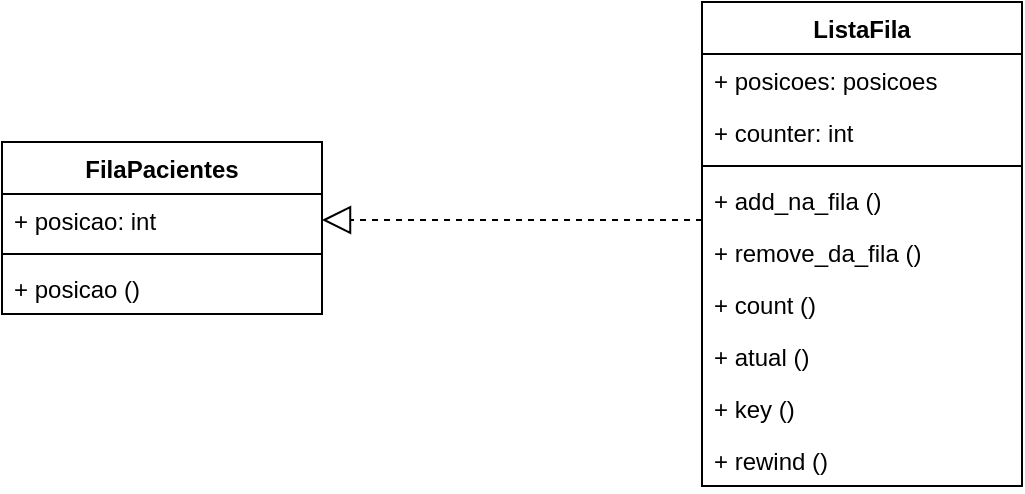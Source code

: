 <mxfile version="17.2.5" type="device"><diagram id="G4VzWXPnGxv-kEFNSMtl" name="Page-1"><mxGraphModel dx="1422" dy="705" grid="1" gridSize="10" guides="1" tooltips="1" connect="1" arrows="1" fold="1" page="1" pageScale="1" pageWidth="3300" pageHeight="4681" math="0" shadow="0"><root><mxCell id="0"/><mxCell id="1" parent="0"/><mxCell id="C8LUAFFqu9ChR73cNUao-1" value="FilaPacientes" style="swimlane;fontStyle=1;align=center;verticalAlign=top;childLayout=stackLayout;horizontal=1;startSize=26;horizontalStack=0;resizeParent=1;resizeParentMax=0;resizeLast=0;collapsible=1;marginBottom=0;" parent="1" vertex="1"><mxGeometry x="180" y="320" width="160" height="86" as="geometry"/></mxCell><mxCell id="C8LUAFFqu9ChR73cNUao-2" value="+ posicao: int" style="text;strokeColor=none;fillColor=none;align=left;verticalAlign=top;spacingLeft=4;spacingRight=4;overflow=hidden;rotatable=0;points=[[0,0.5],[1,0.5]];portConstraint=eastwest;" parent="C8LUAFFqu9ChR73cNUao-1" vertex="1"><mxGeometry y="26" width="160" height="26" as="geometry"/></mxCell><mxCell id="C8LUAFFqu9ChR73cNUao-3" value="" style="line;strokeWidth=1;fillColor=none;align=left;verticalAlign=middle;spacingTop=-1;spacingLeft=3;spacingRight=3;rotatable=0;labelPosition=right;points=[];portConstraint=eastwest;" parent="C8LUAFFqu9ChR73cNUao-1" vertex="1"><mxGeometry y="52" width="160" height="8" as="geometry"/></mxCell><mxCell id="C8LUAFFqu9ChR73cNUao-4" value="+ posicao ()" style="text;strokeColor=none;fillColor=none;align=left;verticalAlign=top;spacingLeft=4;spacingRight=4;overflow=hidden;rotatable=0;points=[[0,0.5],[1,0.5]];portConstraint=eastwest;" parent="C8LUAFFqu9ChR73cNUao-1" vertex="1"><mxGeometry y="60" width="160" height="26" as="geometry"/></mxCell><mxCell id="C8LUAFFqu9ChR73cNUao-5" value="ListaFila" style="swimlane;fontStyle=1;align=center;verticalAlign=top;childLayout=stackLayout;horizontal=1;startSize=26;horizontalStack=0;resizeParent=1;resizeParentMax=0;resizeLast=0;collapsible=1;marginBottom=0;" parent="1" vertex="1"><mxGeometry x="530" y="250" width="160" height="242" as="geometry"/></mxCell><mxCell id="C8LUAFFqu9ChR73cNUao-6" value="+ posicoes: posicoes" style="text;strokeColor=none;fillColor=none;align=left;verticalAlign=top;spacingLeft=4;spacingRight=4;overflow=hidden;rotatable=0;points=[[0,0.5],[1,0.5]];portConstraint=eastwest;" parent="C8LUAFFqu9ChR73cNUao-5" vertex="1"><mxGeometry y="26" width="160" height="26" as="geometry"/></mxCell><mxCell id="WpOYTYW2RANmyMJFbntH-1" value="+ counter: int" style="text;strokeColor=none;fillColor=none;align=left;verticalAlign=top;spacingLeft=4;spacingRight=4;overflow=hidden;rotatable=0;points=[[0,0.5],[1,0.5]];portConstraint=eastwest;" vertex="1" parent="C8LUAFFqu9ChR73cNUao-5"><mxGeometry y="52" width="160" height="26" as="geometry"/></mxCell><mxCell id="C8LUAFFqu9ChR73cNUao-7" value="" style="line;strokeWidth=1;fillColor=none;align=left;verticalAlign=middle;spacingTop=-1;spacingLeft=3;spacingRight=3;rotatable=0;labelPosition=right;points=[];portConstraint=eastwest;" parent="C8LUAFFqu9ChR73cNUao-5" vertex="1"><mxGeometry y="78" width="160" height="8" as="geometry"/></mxCell><mxCell id="C8LUAFFqu9ChR73cNUao-12" value="+ add_na_fila ()" style="text;strokeColor=none;fillColor=none;align=left;verticalAlign=top;spacingLeft=4;spacingRight=4;overflow=hidden;rotatable=0;points=[[0,0.5],[1,0.5]];portConstraint=eastwest;" parent="C8LUAFFqu9ChR73cNUao-5" vertex="1"><mxGeometry y="86" width="160" height="26" as="geometry"/></mxCell><mxCell id="C8LUAFFqu9ChR73cNUao-13" value="+ remove_da_fila ()" style="text;strokeColor=none;fillColor=none;align=left;verticalAlign=top;spacingLeft=4;spacingRight=4;overflow=hidden;rotatable=0;points=[[0,0.5],[1,0.5]];portConstraint=eastwest;" parent="C8LUAFFqu9ChR73cNUao-5" vertex="1"><mxGeometry y="112" width="160" height="26" as="geometry"/></mxCell><mxCell id="C8LUAFFqu9ChR73cNUao-15" value="+ count ()" style="text;strokeColor=none;fillColor=none;align=left;verticalAlign=top;spacingLeft=4;spacingRight=4;overflow=hidden;rotatable=0;points=[[0,0.5],[1,0.5]];portConstraint=eastwest;" parent="C8LUAFFqu9ChR73cNUao-5" vertex="1"><mxGeometry y="138" width="160" height="26" as="geometry"/></mxCell><mxCell id="C8LUAFFqu9ChR73cNUao-16" value="+ atual ()" style="text;strokeColor=none;fillColor=none;align=left;verticalAlign=top;spacingLeft=4;spacingRight=4;overflow=hidden;rotatable=0;points=[[0,0.5],[1,0.5]];portConstraint=eastwest;" parent="C8LUAFFqu9ChR73cNUao-5" vertex="1"><mxGeometry y="164" width="160" height="26" as="geometry"/></mxCell><mxCell id="C8LUAFFqu9ChR73cNUao-14" value="+ key ()" style="text;strokeColor=none;fillColor=none;align=left;verticalAlign=top;spacingLeft=4;spacingRight=4;overflow=hidden;rotatable=0;points=[[0,0.5],[1,0.5]];portConstraint=eastwest;" parent="C8LUAFFqu9ChR73cNUao-5" vertex="1"><mxGeometry y="190" width="160" height="26" as="geometry"/></mxCell><mxCell id="C8LUAFFqu9ChR73cNUao-11" value="+ rewind ()" style="text;strokeColor=none;fillColor=none;align=left;verticalAlign=top;spacingLeft=4;spacingRight=4;overflow=hidden;rotatable=0;points=[[0,0.5],[1,0.5]];portConstraint=eastwest;" parent="C8LUAFFqu9ChR73cNUao-5" vertex="1"><mxGeometry y="216" width="160" height="26" as="geometry"/></mxCell><mxCell id="C8LUAFFqu9ChR73cNUao-17" value="" style="endArrow=block;dashed=1;endFill=0;endSize=12;html=1;rounded=0;" parent="1" target="C8LUAFFqu9ChR73cNUao-2" edge="1"><mxGeometry width="160" relative="1" as="geometry"><mxPoint x="530" y="359" as="sourcePoint"/><mxPoint x="400" y="530" as="targetPoint"/></mxGeometry></mxCell></root></mxGraphModel></diagram></mxfile>